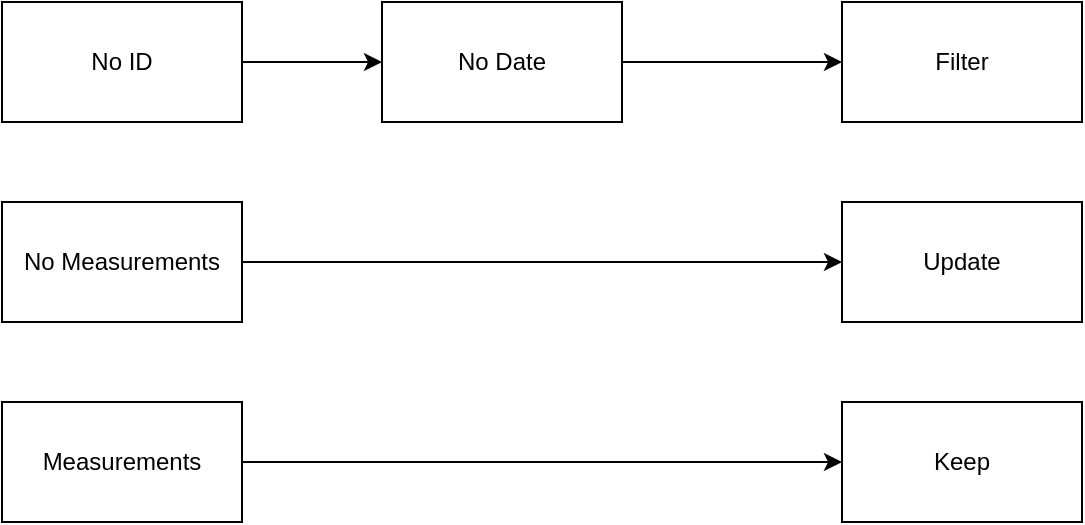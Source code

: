 <mxfile>
    <diagram id="Rixsn4RRKGAp8dA1Z5_J" name="Page-1">
        <mxGraphModel dx="719" dy="647" grid="1" gridSize="10" guides="1" tooltips="1" connect="1" arrows="1" fold="1" page="1" pageScale="1" pageWidth="1100" pageHeight="1700" math="0" shadow="0">
            <root>
                <mxCell id="0"/>
                <mxCell id="1" parent="0"/>
                <mxCell id="9" style="edgeStyle=none;html=1;" edge="1" parent="1" source="2" target="6">
                    <mxGeometry relative="1" as="geometry"/>
                </mxCell>
                <mxCell id="2" value="No ID" style="whiteSpace=wrap;html=1;" vertex="1" parent="1">
                    <mxGeometry x="20" y="130" width="120" height="60" as="geometry"/>
                </mxCell>
                <mxCell id="13" style="edgeStyle=none;html=1;" edge="1" parent="1" source="3" target="5">
                    <mxGeometry relative="1" as="geometry"/>
                </mxCell>
                <mxCell id="3" value="Measurements" style="whiteSpace=wrap;html=1;" vertex="1" parent="1">
                    <mxGeometry x="20" y="330" width="120" height="60" as="geometry"/>
                </mxCell>
                <mxCell id="4" value="Filter" style="whiteSpace=wrap;html=1;" vertex="1" parent="1">
                    <mxGeometry x="440" y="130" width="120" height="60" as="geometry"/>
                </mxCell>
                <mxCell id="5" value="Keep" style="whiteSpace=wrap;html=1;" vertex="1" parent="1">
                    <mxGeometry x="440" y="330" width="120" height="60" as="geometry"/>
                </mxCell>
                <mxCell id="10" style="edgeStyle=none;html=1;" edge="1" parent="1" source="6" target="4">
                    <mxGeometry relative="1" as="geometry"/>
                </mxCell>
                <mxCell id="6" value="No Date" style="whiteSpace=wrap;html=1;" vertex="1" parent="1">
                    <mxGeometry x="210" y="130" width="120" height="60" as="geometry"/>
                </mxCell>
                <mxCell id="7" value="Update" style="whiteSpace=wrap;html=1;" vertex="1" parent="1">
                    <mxGeometry x="440" y="230" width="120" height="60" as="geometry"/>
                </mxCell>
                <mxCell id="12" style="edgeStyle=none;html=1;" edge="1" parent="1" source="8" target="7">
                    <mxGeometry relative="1" as="geometry"/>
                </mxCell>
                <mxCell id="8" value="No Measurements" style="whiteSpace=wrap;html=1;" vertex="1" parent="1">
                    <mxGeometry x="20" y="230" width="120" height="60" as="geometry"/>
                </mxCell>
            </root>
        </mxGraphModel>
    </diagram>
</mxfile>

